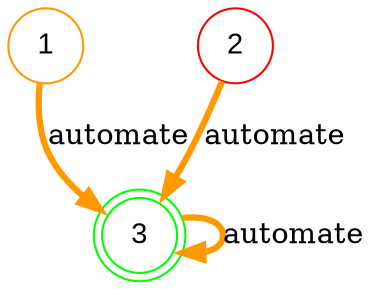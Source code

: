 digraph automate{

  node [fontname="Arial"];
  1 [ shape="circle",color="#ff9900"];
  2 [ shape="circle",color="#ff0000"];
  3 [ shape="doublecircle",color="#00ff00"];

   
  1->3[ label="automate",color="#ff9900",style="setlinewidth(3)"];
  2->3[ label="automate",color="#ff9900",style="setlinewidth(3)"];
  3->3[ label="automate",color="#ff9900",style="setlinewidth(3)"];

}
